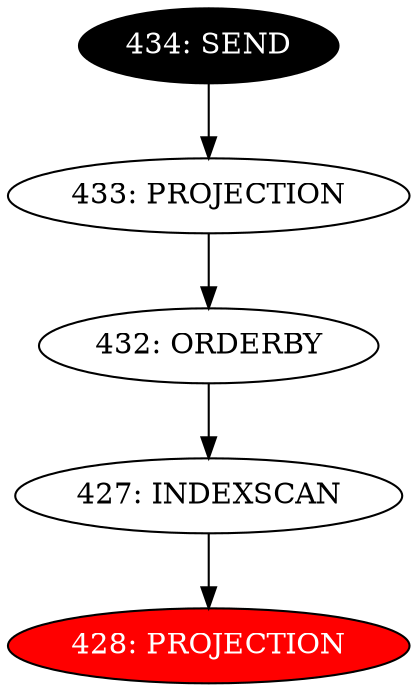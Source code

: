 digraph name {
427 [label="427: INDEXSCAN" ];
427 -> 428;
428 [label="428: PROJECTION" fontcolor="white" style="filled" fillcolor="red"];
432 [label="432: ORDERBY" ];
432 -> 427;
433 [label="433: PROJECTION" ];
433 -> 432;
434 [label="434: SEND" fontcolor="white" style="filled" fillcolor="black"];
434 -> 433;

}

